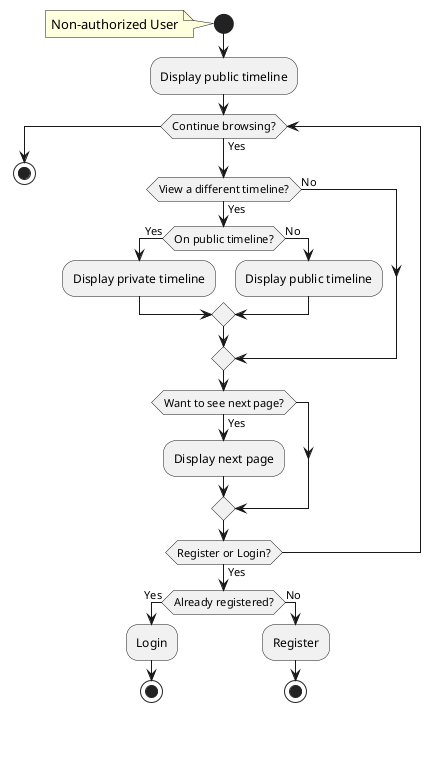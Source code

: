 @startuml
start
note
    Non-authorized User
endnote

:Display public timeline;

while (Continue browsing?) is (Yes)

    if (View a different timeline?) then (No)

    else (Yes)
        if (On public timeline?) then (Yes)
            :Display private timeline;
        else (No)
            :Display public timeline;
        endif
    endif

    if (Want to see next page?) then (Yes)
        :Display next page;
    endif

    if (Register or Login?) then (Yes)
        if (Already registered?) then (Yes)
            :Login;
            stop
        else (No)
            :Register;
            stop
        endif
    endif
endwhile
stop

@enduml